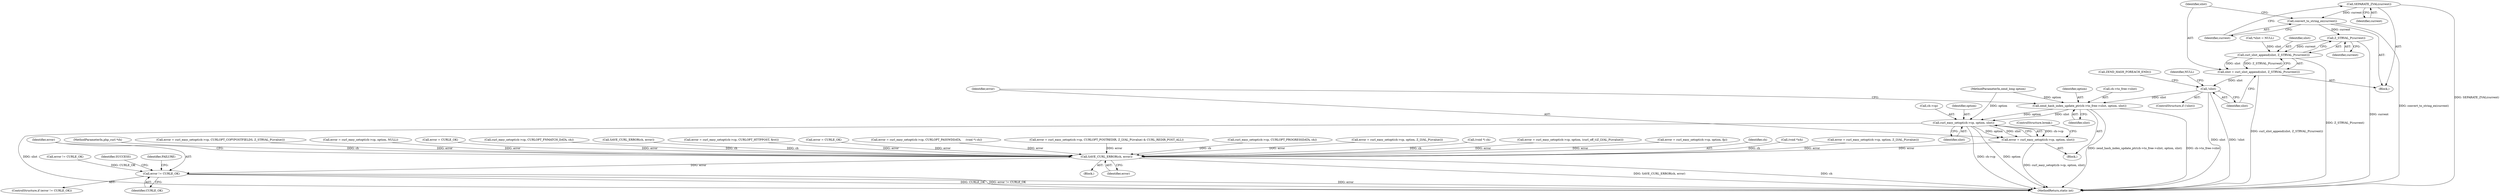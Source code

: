 digraph "0_php_124fb22a13fafa3648e4e15b4f207c7096d8155e@pointer" {
"1000929" [label="(Call,SEPARATE_ZVAL(current))"];
"1000931" [label="(Call,convert_to_string_ex(current))"];
"1000937" [label="(Call,Z_STRVAL_P(current))"];
"1000935" [label="(Call,curl_slist_append(slist, Z_STRVAL_P(current)))"];
"1000933" [label="(Call,slist = curl_slist_append(slist, Z_STRVAL_P(current)))"];
"1000940" [label="(Call,!slist)"];
"1000950" [label="(Call,zend_hash_index_update_ptr(ch->to_free->slist, option, slist))"];
"1000960" [label="(Call,curl_easy_setopt(ch->cp, option, slist))"];
"1000958" [label="(Call,error = curl_easy_setopt(ch->cp, option, slist))"];
"1001913" [label="(Call,SAVE_CURL_ERROR(ch, error))"];
"1001917" [label="(Call,error != CURLE_OK)"];
"1000951" [label="(Call,ch->to_free->slist)"];
"1000121" [label="(Block,)"];
"1000964" [label="(Identifier,option)"];
"1001913" [label="(Call,SAVE_CURL_ERROR(ch, error))"];
"1000863" [label="(Call,*slist = NULL)"];
"1001690" [label="(Call,error = curl_easy_setopt(ch->cp, CURLOPT_POSTREDIR, Z_LVAL_P(zvalue) & CURL_REDIR_POST_ALL))"];
"1001916" [label="(ControlStructure,if (error != CURLE_OK))"];
"1000938" [label="(Identifier,current)"];
"1000928" [label="(Block,)"];
"1001468" [label="(Call,curl_easy_setopt(ch->cp, CURLOPT_PROGRESSDATA, ch))"];
"1000859" [label="(Block,)"];
"1001401" [label="(Call,error != CURLE_OK)"];
"1000950" [label="(Call,zend_hash_index_update_ptr(ch->to_free->slist, option, slist))"];
"1000992" [label="(Call,error = curl_easy_setopt(ch->cp, option, Z_LVAL_P(zvalue)))"];
"1001733" [label="(Call,(void *) ch)"];
"1000937" [label="(Call,Z_STRVAL_P(current))"];
"1001675" [label="(Call,error = curl_easy_setopt(ch->cp, option, (curl_off_t)Z_LVAL_P(zvalue)))"];
"1000944" [label="(Identifier,NULL)"];
"1001918" [label="(Identifier,error)"];
"1000961" [label="(Call,ch->cp)"];
"1000931" [label="(Call,convert_to_string_ex(current))"];
"1000841" [label="(Call,error = curl_easy_setopt(ch->cp, option, fp))"];
"1000933" [label="(Call,slist = curl_slist_append(slist, Z_STRVAL_P(current)))"];
"1000941" [label="(Identifier,slist)"];
"1001915" [label="(Identifier,error)"];
"1000935" [label="(Call,curl_slist_append(slist, Z_STRVAL_P(current)))"];
"1000939" [label="(ControlStructure,if (!slist))"];
"1001914" [label="(Identifier,ch)"];
"1001789" [label="(Call,(void *)ch)"];
"1001926" [label="(Identifier,SUCCESS)"];
"1000259" [label="(Call,error = curl_easy_setopt(ch->cp, option, Z_LVAL_P(zvalue)))"];
"1000118" [label="(MethodParameterIn,php_curl *ch)"];
"1000936" [label="(Identifier,slist)"];
"1000940" [label="(Call,!slist)"];
"1000949" [label="(Call,ZEND_HASH_FOREACH_END())"];
"1001451" [label="(Call,error = curl_easy_setopt(ch->cp, CURLOPT_COPYPOSTFIELDS, Z_STRVAL_P(zvalue)))"];
"1001922" [label="(Identifier,FAILURE)"];
"1000959" [label="(Identifier,error)"];
"1000966" [label="(ControlStructure,break;)"];
"1001917" [label="(Call,error != CURLE_OK)"];
"1000932" [label="(Identifier,current)"];
"1000119" [label="(MethodParameterIn,zend_long option)"];
"1000338" [label="(Call,error = curl_easy_setopt(ch->cp, option, NULL))"];
"1001927" [label="(MethodReturn,static int)"];
"1001919" [label="(Identifier,CURLE_OK)"];
"1000929" [label="(Call,SEPARATE_ZVAL(current))"];
"1000957" [label="(Identifier,slist)"];
"1000123" [label="(Call,error = CURLE_OK)"];
"1001838" [label="(Call,curl_easy_setopt(ch->cp, CURLOPT_FNMATCH_DATA, ch))"];
"1000930" [label="(Identifier,current)"];
"1001397" [label="(Call,SAVE_CURL_ERROR(ch, error))"];
"1000965" [label="(Identifier,slist)"];
"1001430" [label="(Call,error = curl_easy_setopt(ch->cp, CURLOPT_HTTPPOST, first))"];
"1000958" [label="(Call,error = curl_easy_setopt(ch->cp, option, slist))"];
"1000934" [label="(Identifier,slist)"];
"1000960" [label="(Call,curl_easy_setopt(ch->cp, option, slist))"];
"1000956" [label="(Identifier,option)"];
"1000440" [label="(Call,error = CURLE_OK)"];
"1001726" [label="(Call,error = curl_easy_setopt(ch->cp, CURLOPT_PASSWDDATA,     (void *) ch))"];
"1000929" -> "1000928"  [label="AST: "];
"1000929" -> "1000930"  [label="CFG: "];
"1000930" -> "1000929"  [label="AST: "];
"1000932" -> "1000929"  [label="CFG: "];
"1000929" -> "1001927"  [label="DDG: SEPARATE_ZVAL(current)"];
"1000929" -> "1000931"  [label="DDG: current"];
"1000931" -> "1000928"  [label="AST: "];
"1000931" -> "1000932"  [label="CFG: "];
"1000932" -> "1000931"  [label="AST: "];
"1000934" -> "1000931"  [label="CFG: "];
"1000931" -> "1001927"  [label="DDG: convert_to_string_ex(current)"];
"1000931" -> "1000937"  [label="DDG: current"];
"1000937" -> "1000935"  [label="AST: "];
"1000937" -> "1000938"  [label="CFG: "];
"1000938" -> "1000937"  [label="AST: "];
"1000935" -> "1000937"  [label="CFG: "];
"1000937" -> "1001927"  [label="DDG: current"];
"1000937" -> "1000935"  [label="DDG: current"];
"1000935" -> "1000933"  [label="AST: "];
"1000936" -> "1000935"  [label="AST: "];
"1000933" -> "1000935"  [label="CFG: "];
"1000935" -> "1001927"  [label="DDG: Z_STRVAL_P(current)"];
"1000935" -> "1000933"  [label="DDG: slist"];
"1000935" -> "1000933"  [label="DDG: Z_STRVAL_P(current)"];
"1000863" -> "1000935"  [label="DDG: slist"];
"1000933" -> "1000928"  [label="AST: "];
"1000934" -> "1000933"  [label="AST: "];
"1000941" -> "1000933"  [label="CFG: "];
"1000933" -> "1001927"  [label="DDG: curl_slist_append(slist, Z_STRVAL_P(current))"];
"1000933" -> "1000940"  [label="DDG: slist"];
"1000940" -> "1000939"  [label="AST: "];
"1000940" -> "1000941"  [label="CFG: "];
"1000941" -> "1000940"  [label="AST: "];
"1000944" -> "1000940"  [label="CFG: "];
"1000949" -> "1000940"  [label="CFG: "];
"1000940" -> "1001927"  [label="DDG: slist"];
"1000940" -> "1001927"  [label="DDG: !slist"];
"1000940" -> "1000950"  [label="DDG: slist"];
"1000950" -> "1000859"  [label="AST: "];
"1000950" -> "1000957"  [label="CFG: "];
"1000951" -> "1000950"  [label="AST: "];
"1000956" -> "1000950"  [label="AST: "];
"1000957" -> "1000950"  [label="AST: "];
"1000959" -> "1000950"  [label="CFG: "];
"1000950" -> "1001927"  [label="DDG: zend_hash_index_update_ptr(ch->to_free->slist, option, slist)"];
"1000950" -> "1001927"  [label="DDG: ch->to_free->slist"];
"1000119" -> "1000950"  [label="DDG: option"];
"1000950" -> "1000960"  [label="DDG: option"];
"1000950" -> "1000960"  [label="DDG: slist"];
"1000960" -> "1000958"  [label="AST: "];
"1000960" -> "1000965"  [label="CFG: "];
"1000961" -> "1000960"  [label="AST: "];
"1000964" -> "1000960"  [label="AST: "];
"1000965" -> "1000960"  [label="AST: "];
"1000958" -> "1000960"  [label="CFG: "];
"1000960" -> "1001927"  [label="DDG: slist"];
"1000960" -> "1001927"  [label="DDG: option"];
"1000960" -> "1001927"  [label="DDG: ch->cp"];
"1000960" -> "1000958"  [label="DDG: ch->cp"];
"1000960" -> "1000958"  [label="DDG: option"];
"1000960" -> "1000958"  [label="DDG: slist"];
"1000119" -> "1000960"  [label="DDG: option"];
"1000958" -> "1000859"  [label="AST: "];
"1000959" -> "1000958"  [label="AST: "];
"1000966" -> "1000958"  [label="CFG: "];
"1000958" -> "1001927"  [label="DDG: curl_easy_setopt(ch->cp, option, slist)"];
"1000958" -> "1001913"  [label="DDG: error"];
"1001913" -> "1000121"  [label="AST: "];
"1001913" -> "1001915"  [label="CFG: "];
"1001914" -> "1001913"  [label="AST: "];
"1001915" -> "1001913"  [label="AST: "];
"1001918" -> "1001913"  [label="CFG: "];
"1001913" -> "1001927"  [label="DDG: ch"];
"1001913" -> "1001927"  [label="DDG: SAVE_CURL_ERROR(ch, error)"];
"1001838" -> "1001913"  [label="DDG: ch"];
"1001733" -> "1001913"  [label="DDG: ch"];
"1001468" -> "1001913"  [label="DDG: ch"];
"1001789" -> "1001913"  [label="DDG: ch"];
"1001397" -> "1001913"  [label="DDG: ch"];
"1000118" -> "1001913"  [label="DDG: ch"];
"1001690" -> "1001913"  [label="DDG: error"];
"1000992" -> "1001913"  [label="DDG: error"];
"1001726" -> "1001913"  [label="DDG: error"];
"1000841" -> "1001913"  [label="DDG: error"];
"1000440" -> "1001913"  [label="DDG: error"];
"1001675" -> "1001913"  [label="DDG: error"];
"1001430" -> "1001913"  [label="DDG: error"];
"1000123" -> "1001913"  [label="DDG: error"];
"1001451" -> "1001913"  [label="DDG: error"];
"1000259" -> "1001913"  [label="DDG: error"];
"1000338" -> "1001913"  [label="DDG: error"];
"1001913" -> "1001917"  [label="DDG: error"];
"1001917" -> "1001916"  [label="AST: "];
"1001917" -> "1001919"  [label="CFG: "];
"1001918" -> "1001917"  [label="AST: "];
"1001919" -> "1001917"  [label="AST: "];
"1001922" -> "1001917"  [label="CFG: "];
"1001926" -> "1001917"  [label="CFG: "];
"1001917" -> "1001927"  [label="DDG: error"];
"1001917" -> "1001927"  [label="DDG: CURLE_OK"];
"1001917" -> "1001927"  [label="DDG: error != CURLE_OK"];
"1001401" -> "1001917"  [label="DDG: CURLE_OK"];
}
